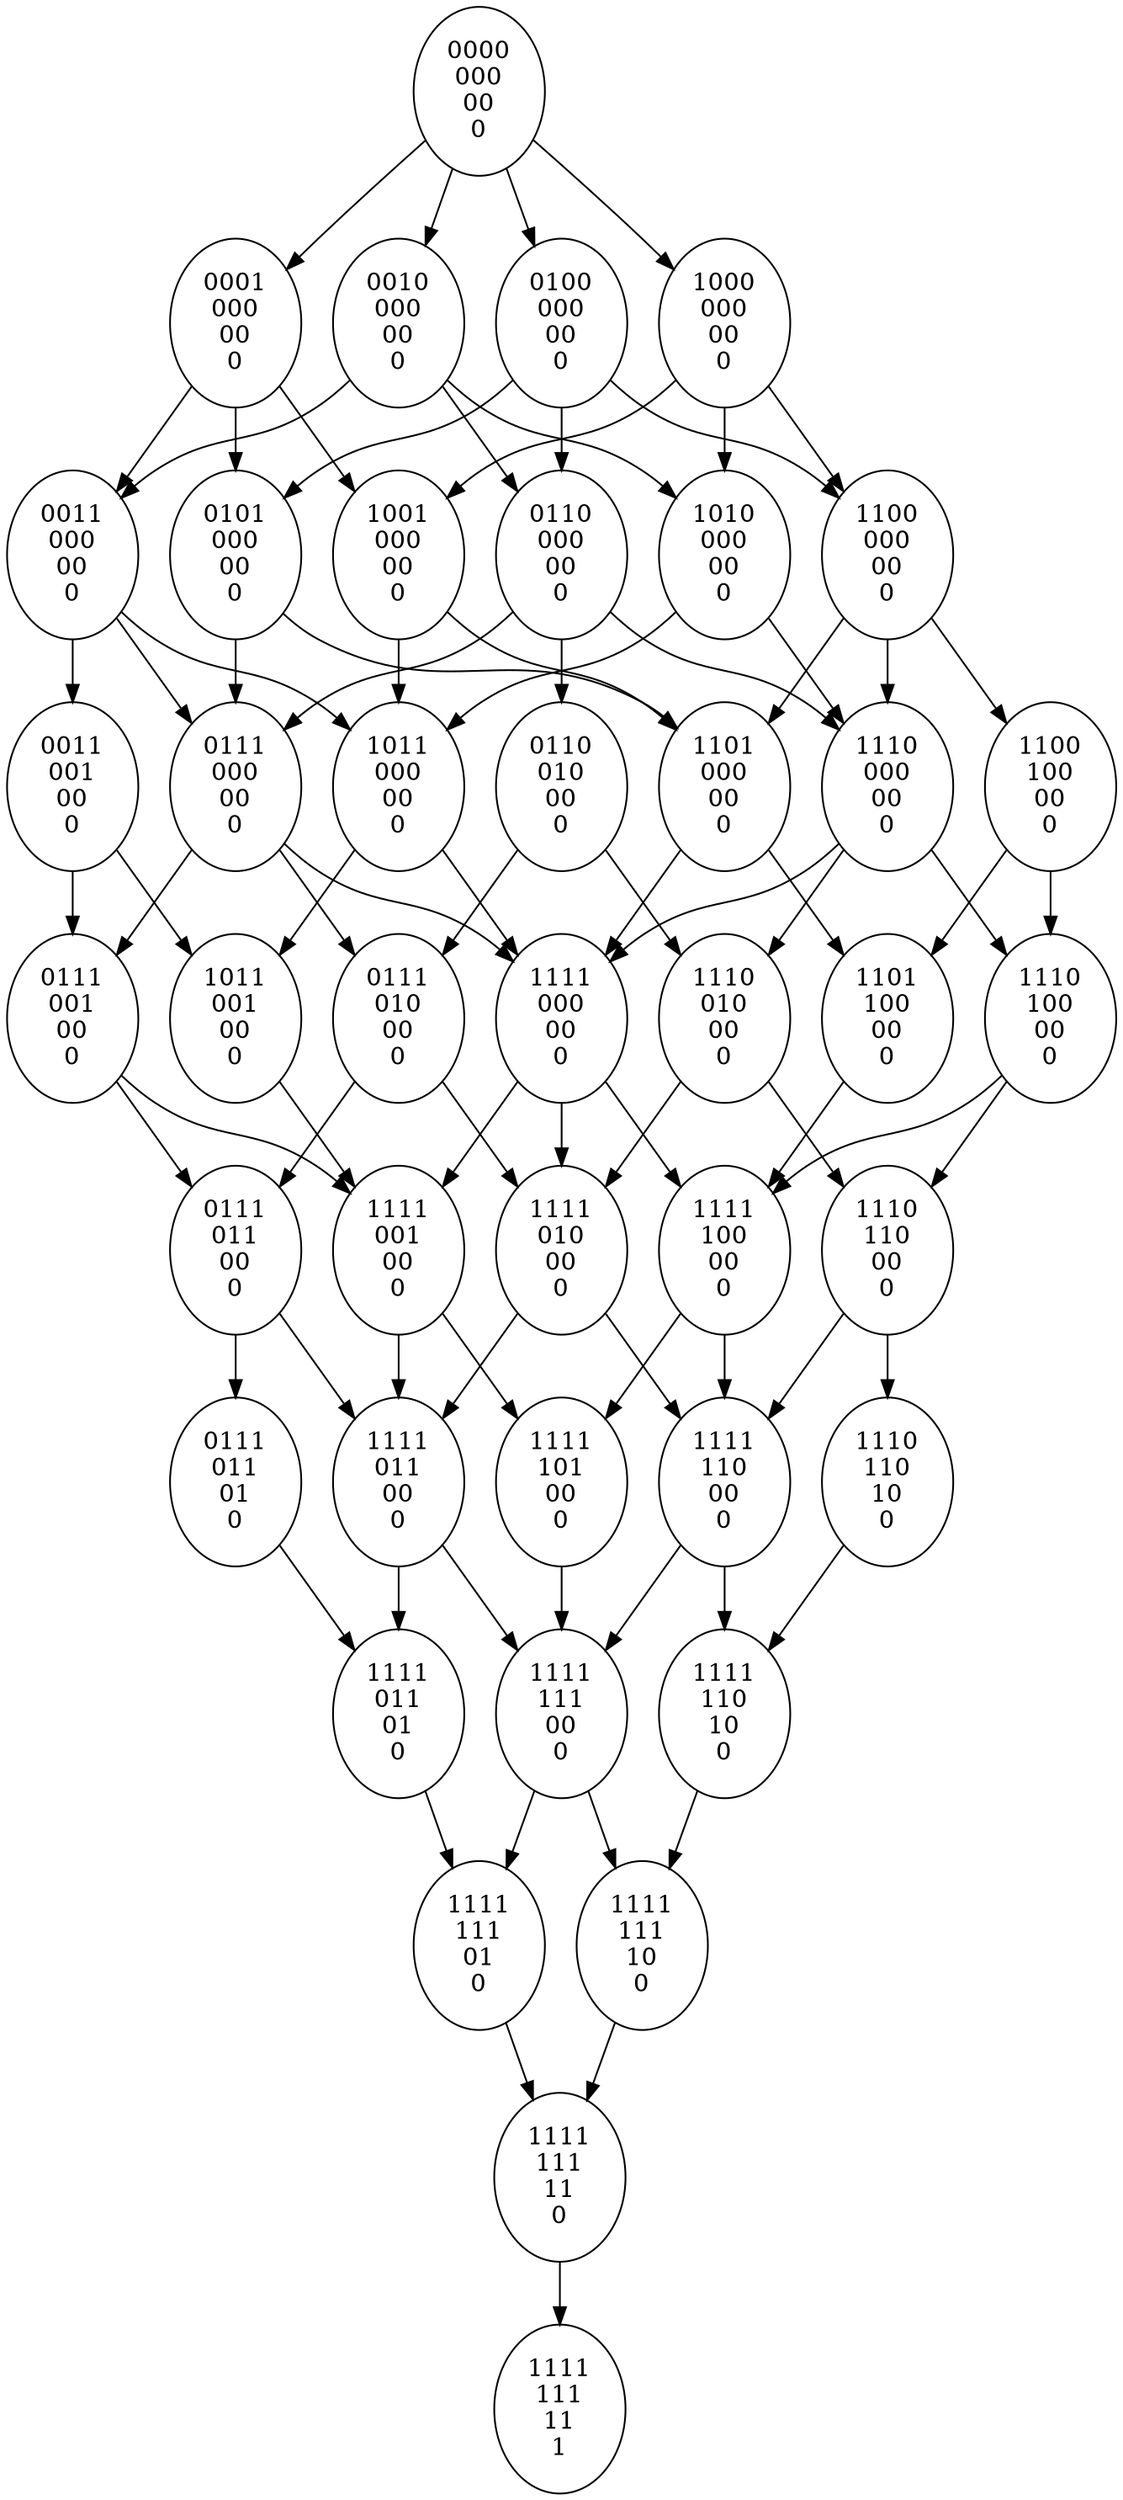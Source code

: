 digraph {
"0000\n000\n00\n0" -> "0001\n000\n00\n0";
"0000\n000\n00\n0" -> "0010\n000\n00\n0";
"0000\n000\n00\n0" -> "0100\n000\n00\n0";
"0000\n000\n00\n0" -> "1000\n000\n00\n0";
"0001\n000\n00\n0" -> "0011\n000\n00\n0";
"0001\n000\n00\n0" -> "0101\n000\n00\n0";
"0001\n000\n00\n0" -> "1001\n000\n00\n0";
"0010\n000\n00\n0" -> "0011\n000\n00\n0";
"0010\n000\n00\n0" -> "0110\n000\n00\n0";
"0010\n000\n00\n0" -> "1010\n000\n00\n0";
"0011\n000\n00\n0" -> "0011\n001\n00\n0";
"0011\n000\n00\n0" -> "0111\n000\n00\n0";
"0011\n000\n00\n0" -> "1011\n000\n00\n0";
"0011\n001\n00\n0" -> "0111\n001\n00\n0";
"0011\n001\n00\n0" -> "1011\n001\n00\n0";
"0100\n000\n00\n0" -> "0101\n000\n00\n0";
"0100\n000\n00\n0" -> "0110\n000\n00\n0";
"0100\n000\n00\n0" -> "1100\n000\n00\n0";
"0101\n000\n00\n0" -> "0111\n000\n00\n0";
"0101\n000\n00\n0" -> "1101\n000\n00\n0";
"0110\n000\n00\n0" -> "0110\n010\n00\n0";
"0110\n000\n00\n0" -> "0111\n000\n00\n0";
"0110\n000\n00\n0" -> "1110\n000\n00\n0";
"0110\n010\n00\n0" -> "0111\n010\n00\n0";
"0110\n010\n00\n0" -> "1110\n010\n00\n0";
"0111\n000\n00\n0" -> "0111\n001\n00\n0";
"0111\n000\n00\n0" -> "0111\n010\n00\n0";
"0111\n000\n00\n0" -> "1111\n000\n00\n0";
"0111\n001\n00\n0" -> "0111\n011\n00\n0";
"0111\n001\n00\n0" -> "1111\n001\n00\n0";
"0111\n010\n00\n0" -> "0111\n011\n00\n0";
"0111\n010\n00\n0" -> "1111\n010\n00\n0";
"0111\n011\n00\n0" -> "0111\n011\n01\n0";
"0111\n011\n00\n0" -> "1111\n011\n00\n0";
"0111\n011\n01\n0" -> "1111\n011\n01\n0";
"1000\n000\n00\n0" -> "1001\n000\n00\n0";
"1000\n000\n00\n0" -> "1010\n000\n00\n0";
"1000\n000\n00\n0" -> "1100\n000\n00\n0";
"1001\n000\n00\n0" -> "1011\n000\n00\n0";
"1001\n000\n00\n0" -> "1101\n000\n00\n0";
"1010\n000\n00\n0" -> "1011\n000\n00\n0";
"1010\n000\n00\n0" -> "1110\n000\n00\n0";
"1011\n000\n00\n0" -> "1011\n001\n00\n0";
"1011\n000\n00\n0" -> "1111\n000\n00\n0";
"1011\n001\n00\n0" -> "1111\n001\n00\n0";
"1100\n000\n00\n0" -> "1100\n100\n00\n0";
"1100\n000\n00\n0" -> "1101\n000\n00\n0";
"1100\n000\n00\n0" -> "1110\n000\n00\n0";
"1100\n100\n00\n0" -> "1101\n100\n00\n0";
"1100\n100\n00\n0" -> "1110\n100\n00\n0";
"1101\n000\n00\n0" -> "1101\n100\n00\n0";
"1101\n000\n00\n0" -> "1111\n000\n00\n0";
"1101\n100\n00\n0" -> "1111\n100\n00\n0";
"1110\n000\n00\n0" -> "1110\n010\n00\n0";
"1110\n000\n00\n0" -> "1110\n100\n00\n0";
"1110\n000\n00\n0" -> "1111\n000\n00\n0";
"1110\n010\n00\n0" -> "1110\n110\n00\n0";
"1110\n010\n00\n0" -> "1111\n010\n00\n0";
"1110\n100\n00\n0" -> "1110\n110\n00\n0";
"1110\n100\n00\n0" -> "1111\n100\n00\n0";
"1110\n110\n00\n0" -> "1110\n110\n10\n0";
"1110\n110\n00\n0" -> "1111\n110\n00\n0";
"1110\n110\n10\n0" -> "1111\n110\n10\n0";
"1111\n000\n00\n0" -> "1111\n001\n00\n0";
"1111\n000\n00\n0" -> "1111\n010\n00\n0";
"1111\n000\n00\n0" -> "1111\n100\n00\n0";
"1111\n001\n00\n0" -> "1111\n011\n00\n0";
"1111\n001\n00\n0" -> "1111\n101\n00\n0";
"1111\n010\n00\n0" -> "1111\n011\n00\n0";
"1111\n010\n00\n0" -> "1111\n110\n00\n0";
"1111\n011\n00\n0" -> "1111\n011\n01\n0";
"1111\n011\n00\n0" -> "1111\n111\n00\n0";
"1111\n011\n01\n0" -> "1111\n111\n01\n0";
"1111\n100\n00\n0" -> "1111\n101\n00\n0";
"1111\n100\n00\n0" -> "1111\n110\n00\n0";
"1111\n101\n00\n0" -> "1111\n111\n00\n0";
"1111\n110\n00\n0" -> "1111\n110\n10\n0";
"1111\n110\n00\n0" -> "1111\n111\n00\n0";
"1111\n110\n10\n0" -> "1111\n111\n10\n0";
"1111\n111\n00\n0" -> "1111\n111\n01\n0";
"1111\n111\n00\n0" -> "1111\n111\n10\n0";
"1111\n111\n01\n0" -> "1111\n111\n11\n0";
"1111\n111\n10\n0" -> "1111\n111\n11\n0";
"1111\n111\n11\n0" -> "1111\n111\n11\n1";
}